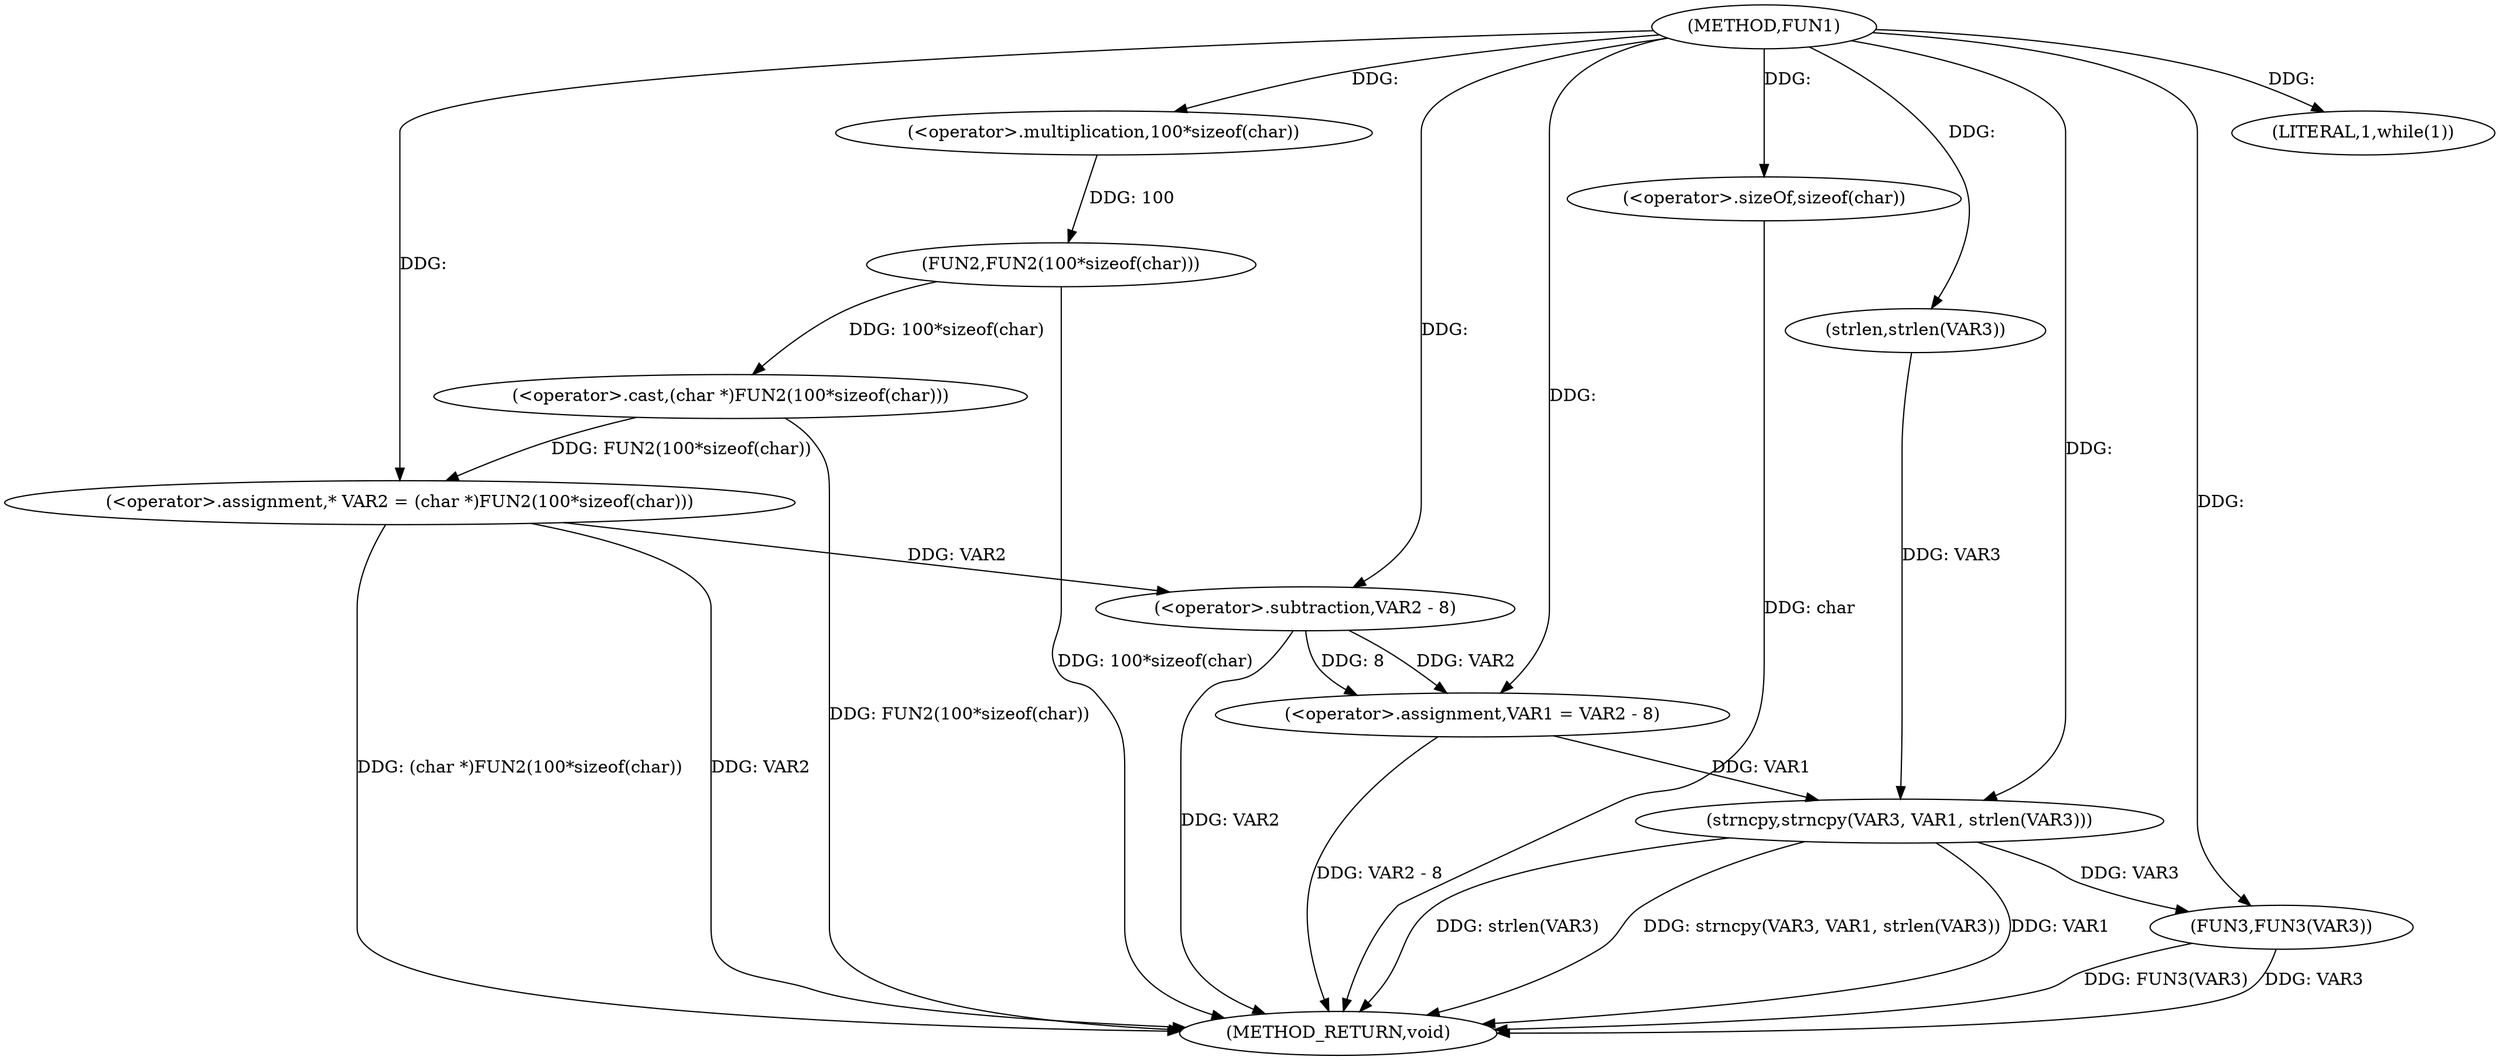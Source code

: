 digraph FUN1 {  
"1000100" [label = "(METHOD,FUN1)" ]
"1000131" [label = "(METHOD_RETURN,void)" ]
"1000104" [label = "(<operator>.assignment,* VAR2 = (char *)FUN2(100*sizeof(char)))" ]
"1000106" [label = "(<operator>.cast,(char *)FUN2(100*sizeof(char)))" ]
"1000108" [label = "(FUN2,FUN2(100*sizeof(char)))" ]
"1000109" [label = "(<operator>.multiplication,100*sizeof(char))" ]
"1000111" [label = "(<operator>.sizeOf,sizeof(char))" ]
"1000114" [label = "(LITERAL,1,while(1))" ]
"1000116" [label = "(<operator>.assignment,VAR1 = VAR2 - 8)" ]
"1000118" [label = "(<operator>.subtraction,VAR2 - 8)" ]
"1000124" [label = "(strncpy,strncpy(VAR3, VAR1, strlen(VAR3)))" ]
"1000127" [label = "(strlen,strlen(VAR3))" ]
"1000129" [label = "(FUN3,FUN3(VAR3))" ]
  "1000106" -> "1000131"  [ label = "DDG: FUN2(100*sizeof(char))"] 
  "1000104" -> "1000131"  [ label = "DDG: VAR2"] 
  "1000129" -> "1000131"  [ label = "DDG: FUN3(VAR3)"] 
  "1000124" -> "1000131"  [ label = "DDG: strlen(VAR3)"] 
  "1000116" -> "1000131"  [ label = "DDG: VAR2 - 8"] 
  "1000111" -> "1000131"  [ label = "DDG: char"] 
  "1000118" -> "1000131"  [ label = "DDG: VAR2"] 
  "1000124" -> "1000131"  [ label = "DDG: strncpy(VAR3, VAR1, strlen(VAR3))"] 
  "1000129" -> "1000131"  [ label = "DDG: VAR3"] 
  "1000124" -> "1000131"  [ label = "DDG: VAR1"] 
  "1000104" -> "1000131"  [ label = "DDG: (char *)FUN2(100*sizeof(char))"] 
  "1000108" -> "1000131"  [ label = "DDG: 100*sizeof(char)"] 
  "1000106" -> "1000104"  [ label = "DDG: FUN2(100*sizeof(char))"] 
  "1000100" -> "1000104"  [ label = "DDG: "] 
  "1000108" -> "1000106"  [ label = "DDG: 100*sizeof(char)"] 
  "1000109" -> "1000108"  [ label = "DDG: 100"] 
  "1000100" -> "1000109"  [ label = "DDG: "] 
  "1000100" -> "1000111"  [ label = "DDG: "] 
  "1000100" -> "1000114"  [ label = "DDG: "] 
  "1000118" -> "1000116"  [ label = "DDG: VAR2"] 
  "1000118" -> "1000116"  [ label = "DDG: 8"] 
  "1000100" -> "1000116"  [ label = "DDG: "] 
  "1000104" -> "1000118"  [ label = "DDG: VAR2"] 
  "1000100" -> "1000118"  [ label = "DDG: "] 
  "1000127" -> "1000124"  [ label = "DDG: VAR3"] 
  "1000100" -> "1000124"  [ label = "DDG: "] 
  "1000116" -> "1000124"  [ label = "DDG: VAR1"] 
  "1000100" -> "1000127"  [ label = "DDG: "] 
  "1000124" -> "1000129"  [ label = "DDG: VAR3"] 
  "1000100" -> "1000129"  [ label = "DDG: "] 
}
